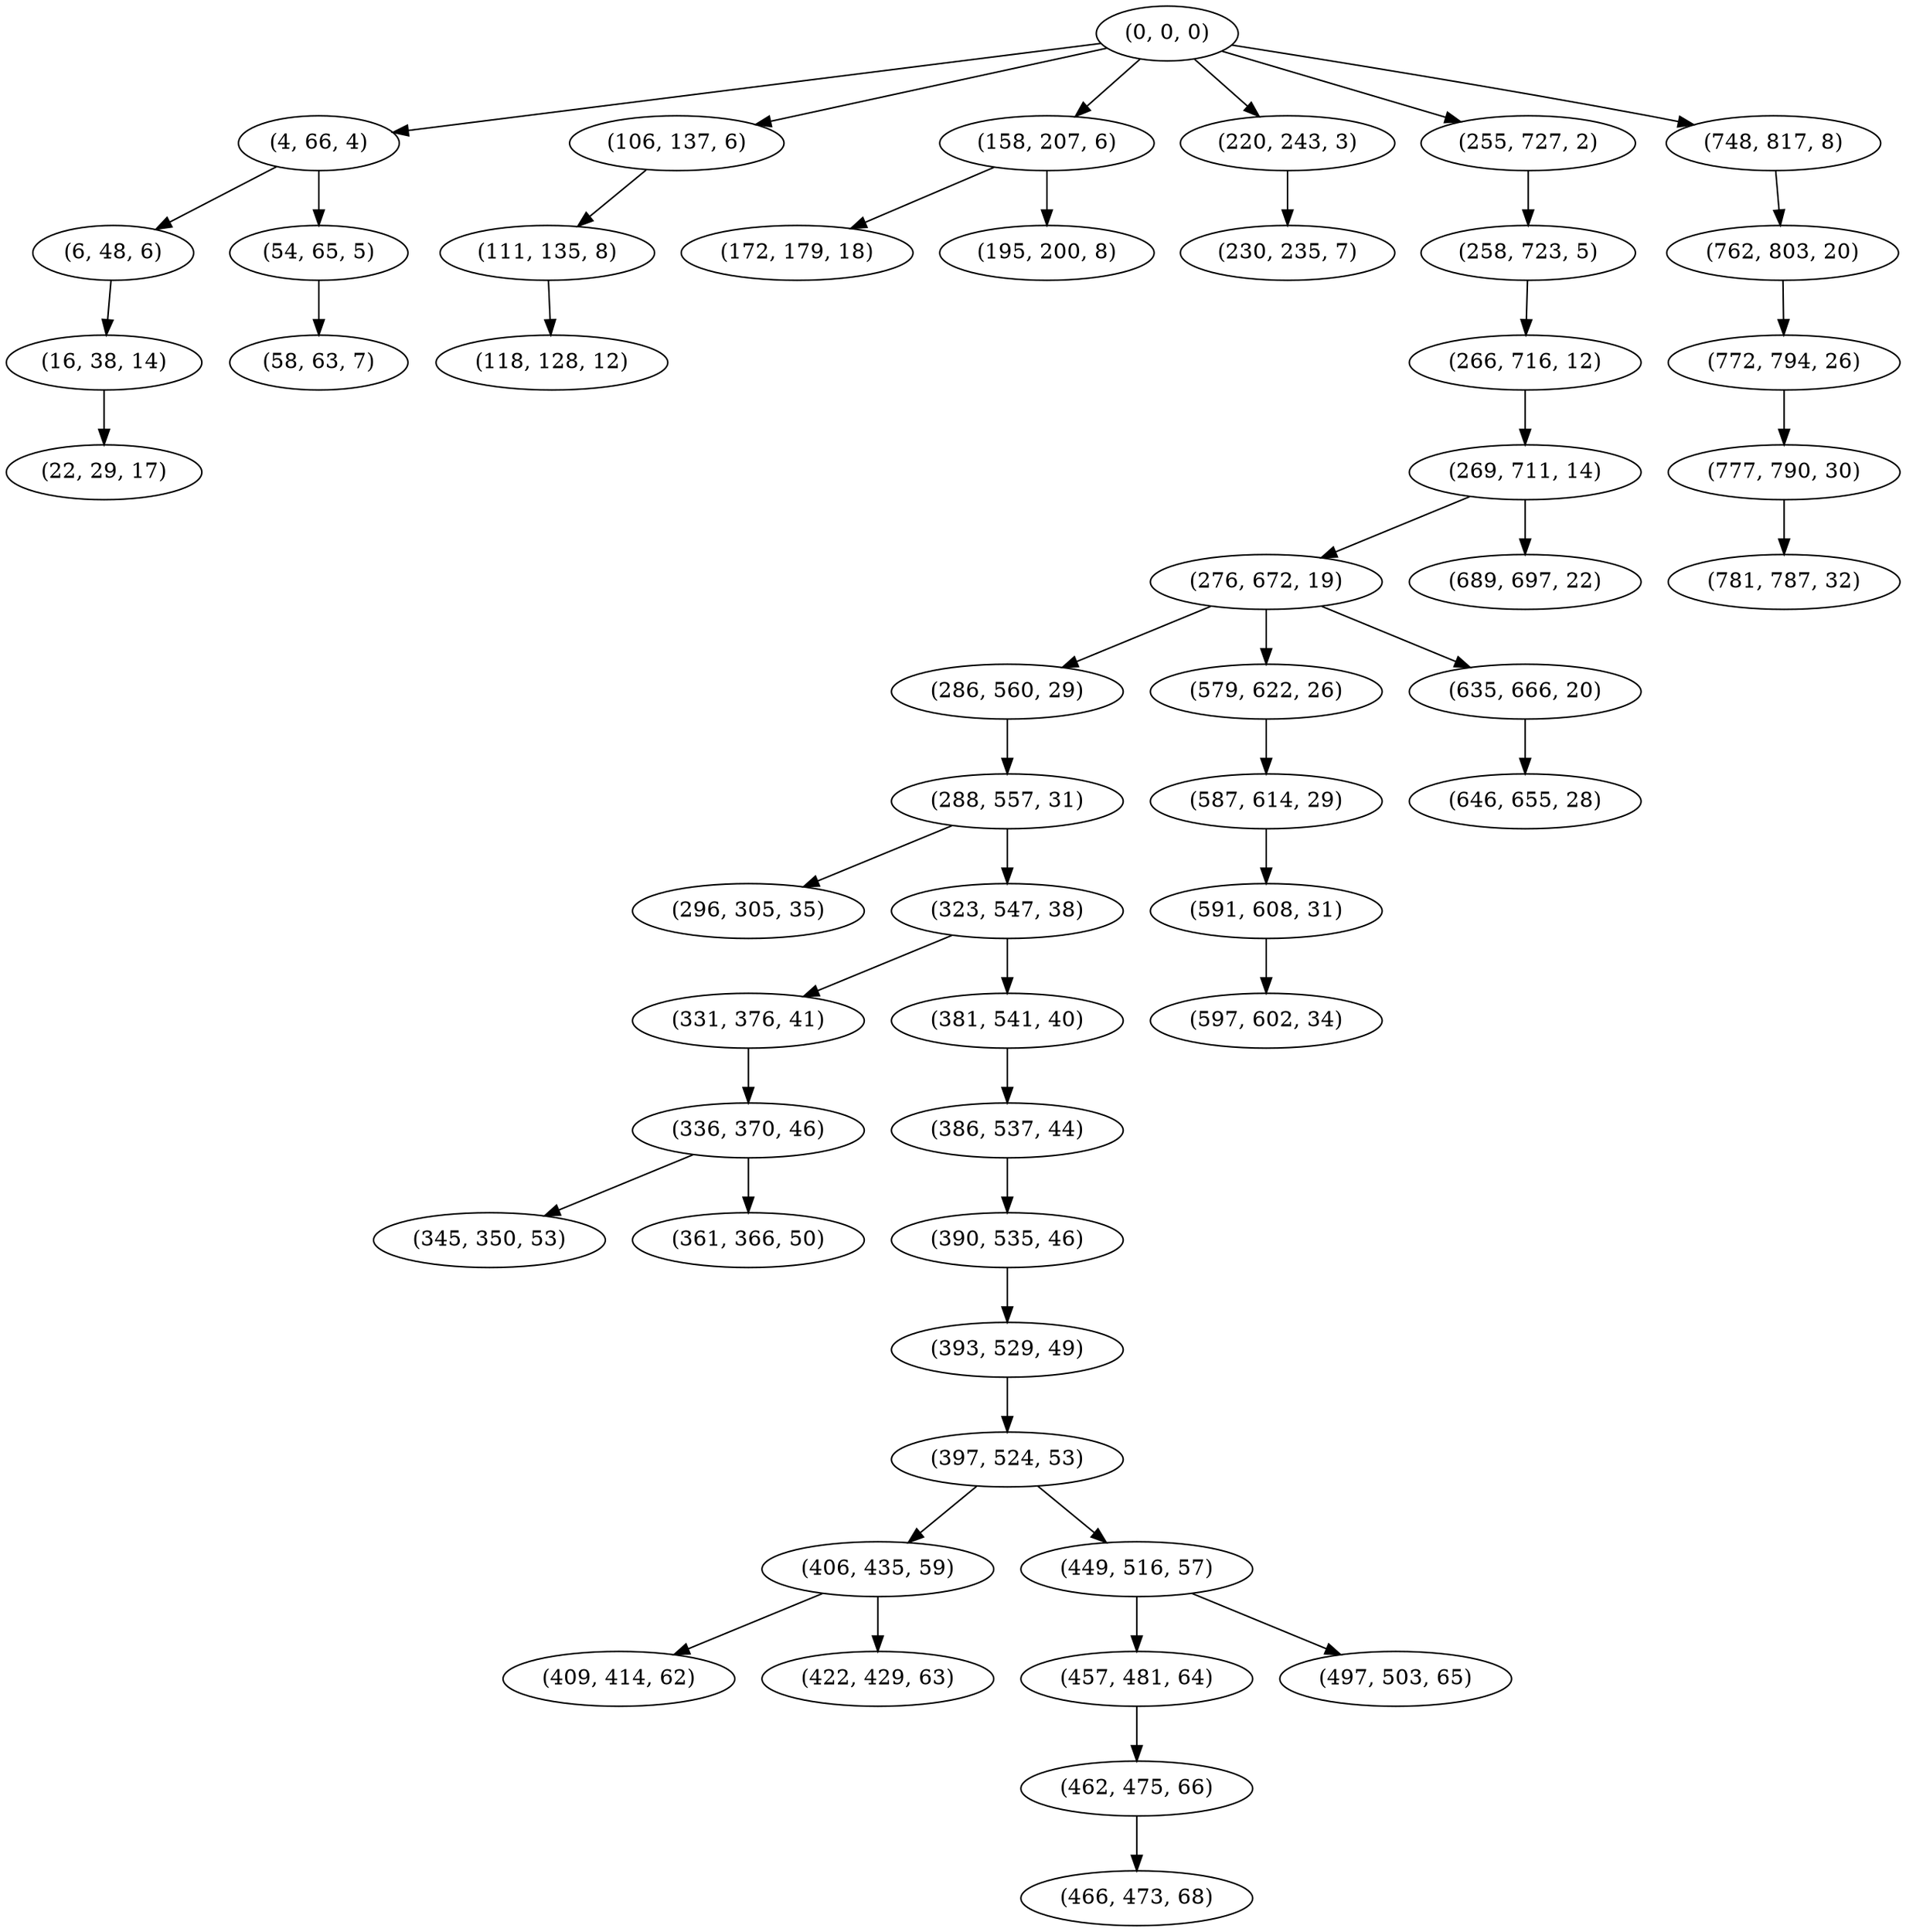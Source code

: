 digraph tree {
    "(0, 0, 0)";
    "(4, 66, 4)";
    "(6, 48, 6)";
    "(16, 38, 14)";
    "(22, 29, 17)";
    "(54, 65, 5)";
    "(58, 63, 7)";
    "(106, 137, 6)";
    "(111, 135, 8)";
    "(118, 128, 12)";
    "(158, 207, 6)";
    "(172, 179, 18)";
    "(195, 200, 8)";
    "(220, 243, 3)";
    "(230, 235, 7)";
    "(255, 727, 2)";
    "(258, 723, 5)";
    "(266, 716, 12)";
    "(269, 711, 14)";
    "(276, 672, 19)";
    "(286, 560, 29)";
    "(288, 557, 31)";
    "(296, 305, 35)";
    "(323, 547, 38)";
    "(331, 376, 41)";
    "(336, 370, 46)";
    "(345, 350, 53)";
    "(361, 366, 50)";
    "(381, 541, 40)";
    "(386, 537, 44)";
    "(390, 535, 46)";
    "(393, 529, 49)";
    "(397, 524, 53)";
    "(406, 435, 59)";
    "(409, 414, 62)";
    "(422, 429, 63)";
    "(449, 516, 57)";
    "(457, 481, 64)";
    "(462, 475, 66)";
    "(466, 473, 68)";
    "(497, 503, 65)";
    "(579, 622, 26)";
    "(587, 614, 29)";
    "(591, 608, 31)";
    "(597, 602, 34)";
    "(635, 666, 20)";
    "(646, 655, 28)";
    "(689, 697, 22)";
    "(748, 817, 8)";
    "(762, 803, 20)";
    "(772, 794, 26)";
    "(777, 790, 30)";
    "(781, 787, 32)";
    "(0, 0, 0)" -> "(4, 66, 4)";
    "(0, 0, 0)" -> "(106, 137, 6)";
    "(0, 0, 0)" -> "(158, 207, 6)";
    "(0, 0, 0)" -> "(220, 243, 3)";
    "(0, 0, 0)" -> "(255, 727, 2)";
    "(0, 0, 0)" -> "(748, 817, 8)";
    "(4, 66, 4)" -> "(6, 48, 6)";
    "(4, 66, 4)" -> "(54, 65, 5)";
    "(6, 48, 6)" -> "(16, 38, 14)";
    "(16, 38, 14)" -> "(22, 29, 17)";
    "(54, 65, 5)" -> "(58, 63, 7)";
    "(106, 137, 6)" -> "(111, 135, 8)";
    "(111, 135, 8)" -> "(118, 128, 12)";
    "(158, 207, 6)" -> "(172, 179, 18)";
    "(158, 207, 6)" -> "(195, 200, 8)";
    "(220, 243, 3)" -> "(230, 235, 7)";
    "(255, 727, 2)" -> "(258, 723, 5)";
    "(258, 723, 5)" -> "(266, 716, 12)";
    "(266, 716, 12)" -> "(269, 711, 14)";
    "(269, 711, 14)" -> "(276, 672, 19)";
    "(269, 711, 14)" -> "(689, 697, 22)";
    "(276, 672, 19)" -> "(286, 560, 29)";
    "(276, 672, 19)" -> "(579, 622, 26)";
    "(276, 672, 19)" -> "(635, 666, 20)";
    "(286, 560, 29)" -> "(288, 557, 31)";
    "(288, 557, 31)" -> "(296, 305, 35)";
    "(288, 557, 31)" -> "(323, 547, 38)";
    "(323, 547, 38)" -> "(331, 376, 41)";
    "(323, 547, 38)" -> "(381, 541, 40)";
    "(331, 376, 41)" -> "(336, 370, 46)";
    "(336, 370, 46)" -> "(345, 350, 53)";
    "(336, 370, 46)" -> "(361, 366, 50)";
    "(381, 541, 40)" -> "(386, 537, 44)";
    "(386, 537, 44)" -> "(390, 535, 46)";
    "(390, 535, 46)" -> "(393, 529, 49)";
    "(393, 529, 49)" -> "(397, 524, 53)";
    "(397, 524, 53)" -> "(406, 435, 59)";
    "(397, 524, 53)" -> "(449, 516, 57)";
    "(406, 435, 59)" -> "(409, 414, 62)";
    "(406, 435, 59)" -> "(422, 429, 63)";
    "(449, 516, 57)" -> "(457, 481, 64)";
    "(449, 516, 57)" -> "(497, 503, 65)";
    "(457, 481, 64)" -> "(462, 475, 66)";
    "(462, 475, 66)" -> "(466, 473, 68)";
    "(579, 622, 26)" -> "(587, 614, 29)";
    "(587, 614, 29)" -> "(591, 608, 31)";
    "(591, 608, 31)" -> "(597, 602, 34)";
    "(635, 666, 20)" -> "(646, 655, 28)";
    "(748, 817, 8)" -> "(762, 803, 20)";
    "(762, 803, 20)" -> "(772, 794, 26)";
    "(772, 794, 26)" -> "(777, 790, 30)";
    "(777, 790, 30)" -> "(781, 787, 32)";
}
